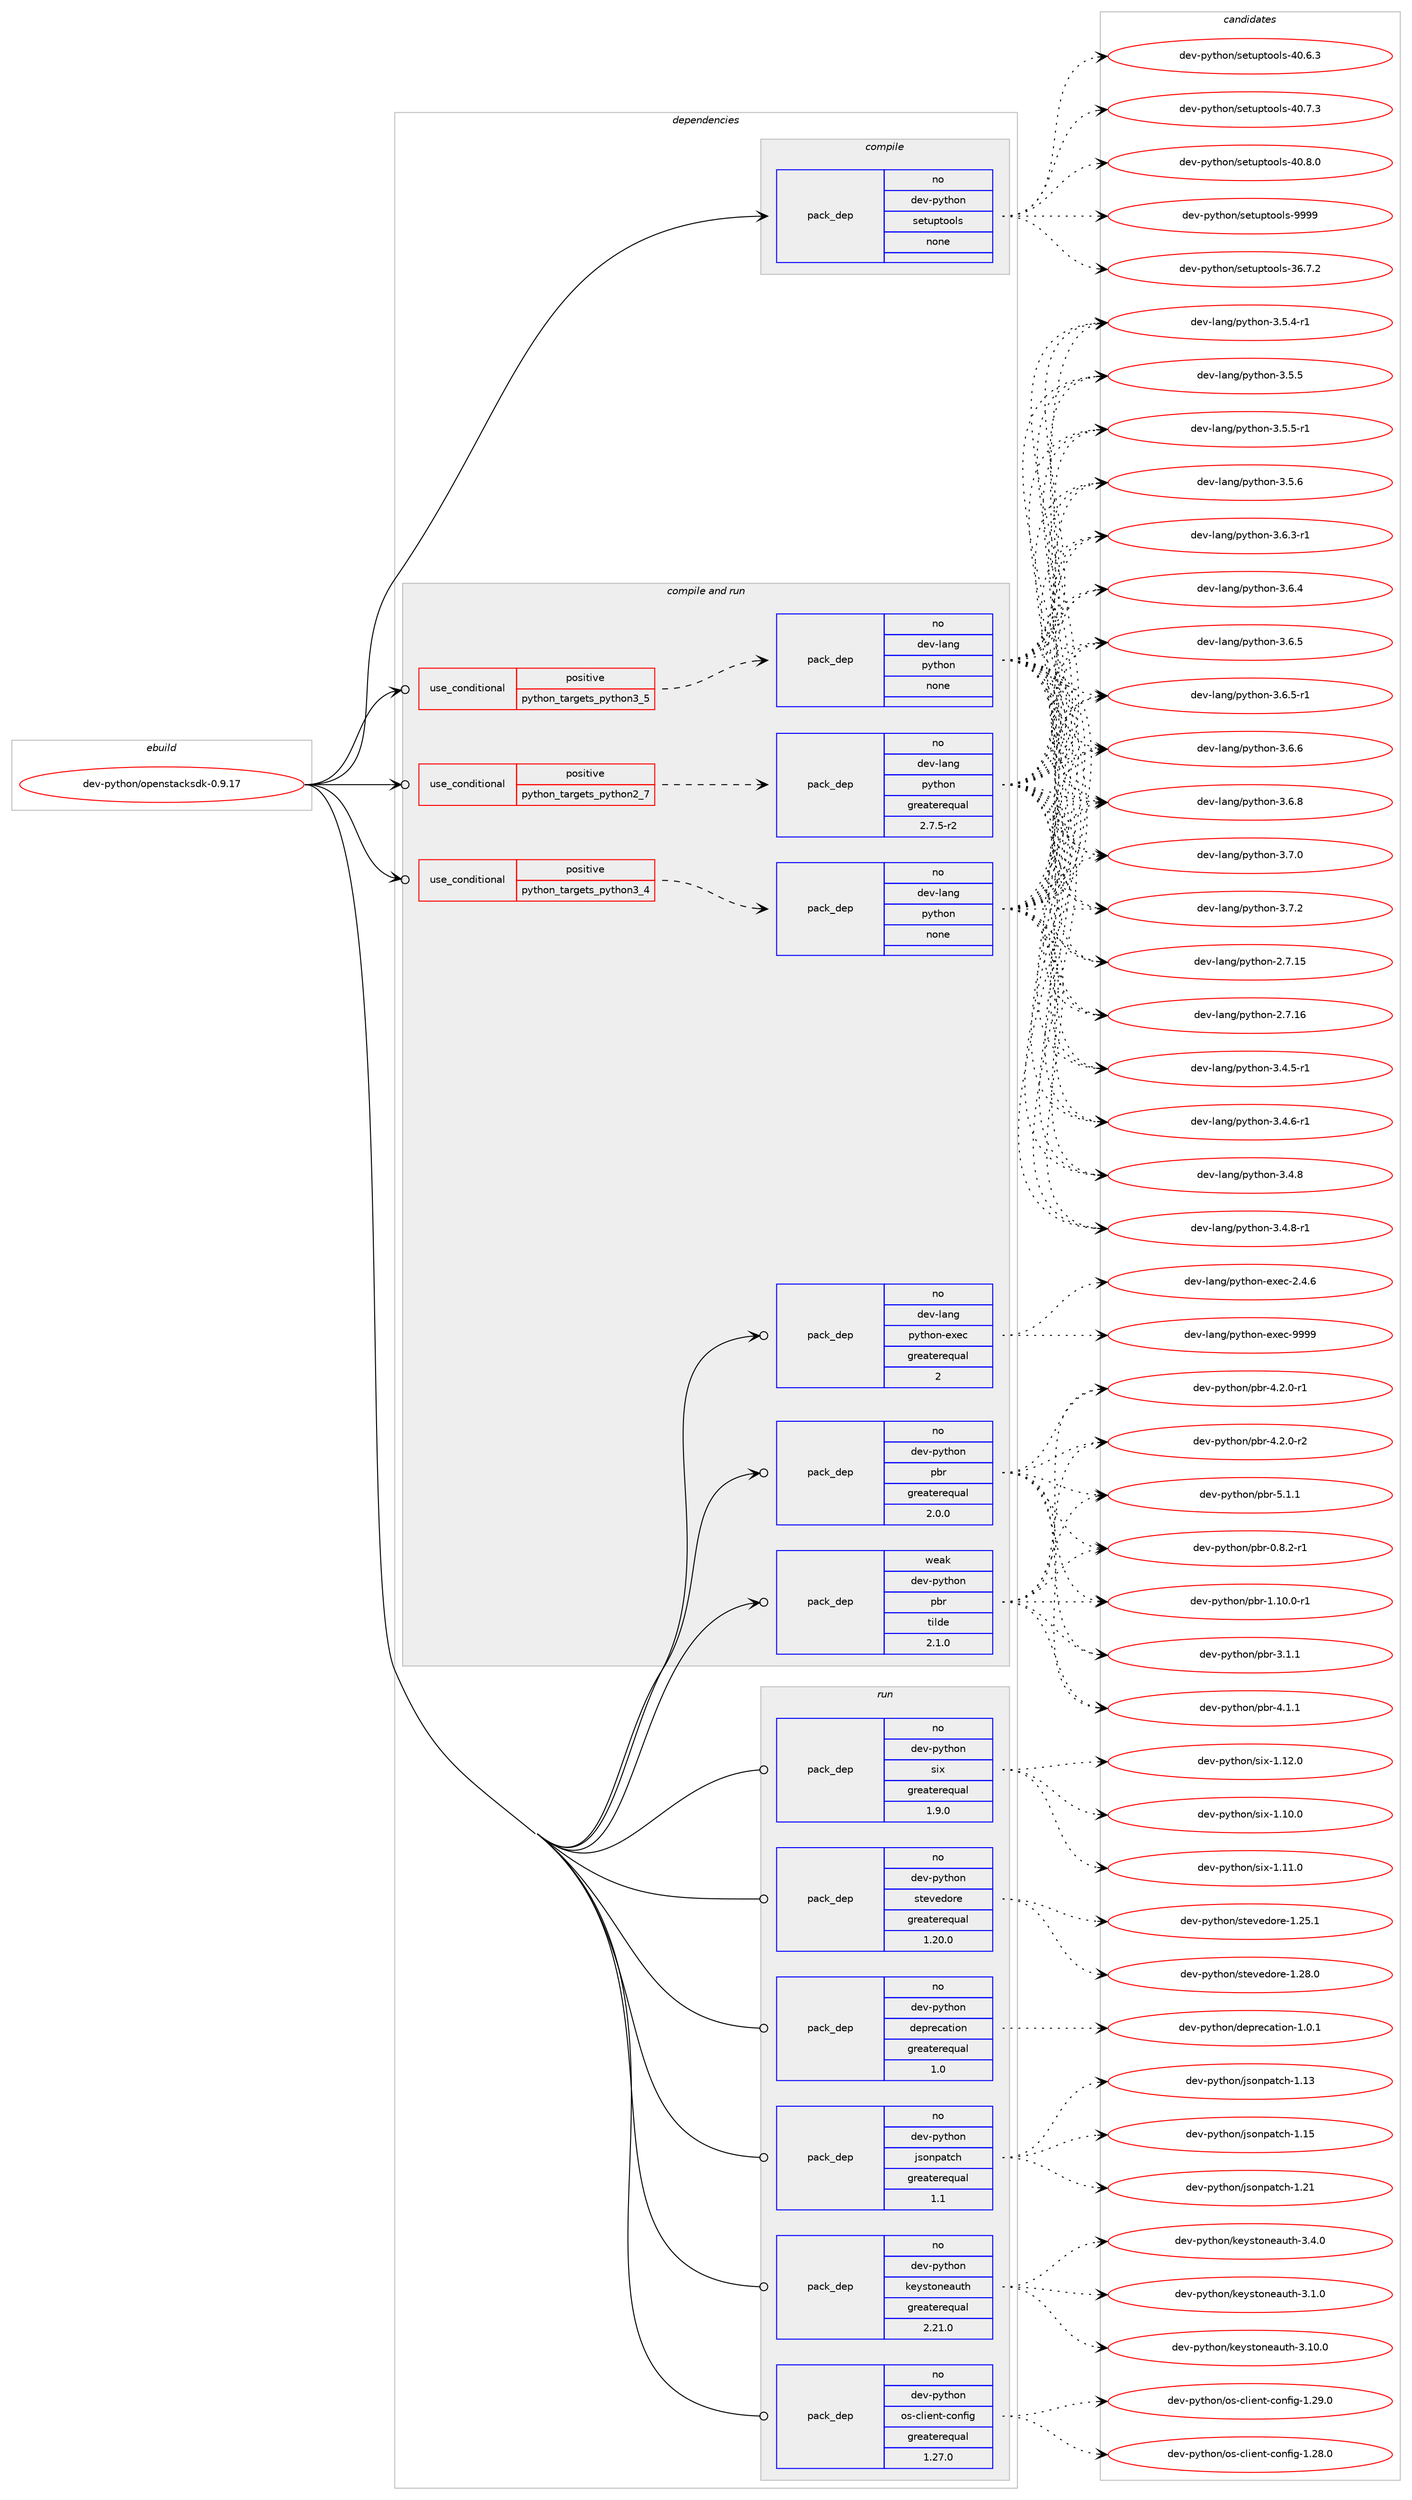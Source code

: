 digraph prolog {

# *************
# Graph options
# *************

newrank=true;
concentrate=true;
compound=true;
graph [rankdir=LR,fontname=Helvetica,fontsize=10,ranksep=1.5];#, ranksep=2.5, nodesep=0.2];
edge  [arrowhead=vee];
node  [fontname=Helvetica,fontsize=10];

# **********
# The ebuild
# **********

subgraph cluster_leftcol {
color=gray;
rank=same;
label=<<i>ebuild</i>>;
id [label="dev-python/openstacksdk-0.9.17", color=red, width=4, href="../dev-python/openstacksdk-0.9.17.svg"];
}

# ****************
# The dependencies
# ****************

subgraph cluster_midcol {
color=gray;
label=<<i>dependencies</i>>;
subgraph cluster_compile {
fillcolor="#eeeeee";
style=filled;
label=<<i>compile</i>>;
subgraph pack1020243 {
dependency1422093 [label=<<TABLE BORDER="0" CELLBORDER="1" CELLSPACING="0" CELLPADDING="4" WIDTH="220"><TR><TD ROWSPAN="6" CELLPADDING="30">pack_dep</TD></TR><TR><TD WIDTH="110">no</TD></TR><TR><TD>dev-python</TD></TR><TR><TD>setuptools</TD></TR><TR><TD>none</TD></TR><TR><TD></TD></TR></TABLE>>, shape=none, color=blue];
}
id:e -> dependency1422093:w [weight=20,style="solid",arrowhead="vee"];
}
subgraph cluster_compileandrun {
fillcolor="#eeeeee";
style=filled;
label=<<i>compile and run</i>>;
subgraph cond378573 {
dependency1422094 [label=<<TABLE BORDER="0" CELLBORDER="1" CELLSPACING="0" CELLPADDING="4"><TR><TD ROWSPAN="3" CELLPADDING="10">use_conditional</TD></TR><TR><TD>positive</TD></TR><TR><TD>python_targets_python2_7</TD></TR></TABLE>>, shape=none, color=red];
subgraph pack1020244 {
dependency1422095 [label=<<TABLE BORDER="0" CELLBORDER="1" CELLSPACING="0" CELLPADDING="4" WIDTH="220"><TR><TD ROWSPAN="6" CELLPADDING="30">pack_dep</TD></TR><TR><TD WIDTH="110">no</TD></TR><TR><TD>dev-lang</TD></TR><TR><TD>python</TD></TR><TR><TD>greaterequal</TD></TR><TR><TD>2.7.5-r2</TD></TR></TABLE>>, shape=none, color=blue];
}
dependency1422094:e -> dependency1422095:w [weight=20,style="dashed",arrowhead="vee"];
}
id:e -> dependency1422094:w [weight=20,style="solid",arrowhead="odotvee"];
subgraph cond378574 {
dependency1422096 [label=<<TABLE BORDER="0" CELLBORDER="1" CELLSPACING="0" CELLPADDING="4"><TR><TD ROWSPAN="3" CELLPADDING="10">use_conditional</TD></TR><TR><TD>positive</TD></TR><TR><TD>python_targets_python3_4</TD></TR></TABLE>>, shape=none, color=red];
subgraph pack1020245 {
dependency1422097 [label=<<TABLE BORDER="0" CELLBORDER="1" CELLSPACING="0" CELLPADDING="4" WIDTH="220"><TR><TD ROWSPAN="6" CELLPADDING="30">pack_dep</TD></TR><TR><TD WIDTH="110">no</TD></TR><TR><TD>dev-lang</TD></TR><TR><TD>python</TD></TR><TR><TD>none</TD></TR><TR><TD></TD></TR></TABLE>>, shape=none, color=blue];
}
dependency1422096:e -> dependency1422097:w [weight=20,style="dashed",arrowhead="vee"];
}
id:e -> dependency1422096:w [weight=20,style="solid",arrowhead="odotvee"];
subgraph cond378575 {
dependency1422098 [label=<<TABLE BORDER="0" CELLBORDER="1" CELLSPACING="0" CELLPADDING="4"><TR><TD ROWSPAN="3" CELLPADDING="10">use_conditional</TD></TR><TR><TD>positive</TD></TR><TR><TD>python_targets_python3_5</TD></TR></TABLE>>, shape=none, color=red];
subgraph pack1020246 {
dependency1422099 [label=<<TABLE BORDER="0" CELLBORDER="1" CELLSPACING="0" CELLPADDING="4" WIDTH="220"><TR><TD ROWSPAN="6" CELLPADDING="30">pack_dep</TD></TR><TR><TD WIDTH="110">no</TD></TR><TR><TD>dev-lang</TD></TR><TR><TD>python</TD></TR><TR><TD>none</TD></TR><TR><TD></TD></TR></TABLE>>, shape=none, color=blue];
}
dependency1422098:e -> dependency1422099:w [weight=20,style="dashed",arrowhead="vee"];
}
id:e -> dependency1422098:w [weight=20,style="solid",arrowhead="odotvee"];
subgraph pack1020247 {
dependency1422100 [label=<<TABLE BORDER="0" CELLBORDER="1" CELLSPACING="0" CELLPADDING="4" WIDTH="220"><TR><TD ROWSPAN="6" CELLPADDING="30">pack_dep</TD></TR><TR><TD WIDTH="110">no</TD></TR><TR><TD>dev-lang</TD></TR><TR><TD>python-exec</TD></TR><TR><TD>greaterequal</TD></TR><TR><TD>2</TD></TR></TABLE>>, shape=none, color=blue];
}
id:e -> dependency1422100:w [weight=20,style="solid",arrowhead="odotvee"];
subgraph pack1020248 {
dependency1422101 [label=<<TABLE BORDER="0" CELLBORDER="1" CELLSPACING="0" CELLPADDING="4" WIDTH="220"><TR><TD ROWSPAN="6" CELLPADDING="30">pack_dep</TD></TR><TR><TD WIDTH="110">no</TD></TR><TR><TD>dev-python</TD></TR><TR><TD>pbr</TD></TR><TR><TD>greaterequal</TD></TR><TR><TD>2.0.0</TD></TR></TABLE>>, shape=none, color=blue];
}
id:e -> dependency1422101:w [weight=20,style="solid",arrowhead="odotvee"];
subgraph pack1020249 {
dependency1422102 [label=<<TABLE BORDER="0" CELLBORDER="1" CELLSPACING="0" CELLPADDING="4" WIDTH="220"><TR><TD ROWSPAN="6" CELLPADDING="30">pack_dep</TD></TR><TR><TD WIDTH="110">weak</TD></TR><TR><TD>dev-python</TD></TR><TR><TD>pbr</TD></TR><TR><TD>tilde</TD></TR><TR><TD>2.1.0</TD></TR></TABLE>>, shape=none, color=blue];
}
id:e -> dependency1422102:w [weight=20,style="solid",arrowhead="odotvee"];
}
subgraph cluster_run {
fillcolor="#eeeeee";
style=filled;
label=<<i>run</i>>;
subgraph pack1020250 {
dependency1422103 [label=<<TABLE BORDER="0" CELLBORDER="1" CELLSPACING="0" CELLPADDING="4" WIDTH="220"><TR><TD ROWSPAN="6" CELLPADDING="30">pack_dep</TD></TR><TR><TD WIDTH="110">no</TD></TR><TR><TD>dev-python</TD></TR><TR><TD>deprecation</TD></TR><TR><TD>greaterequal</TD></TR><TR><TD>1.0</TD></TR></TABLE>>, shape=none, color=blue];
}
id:e -> dependency1422103:w [weight=20,style="solid",arrowhead="odot"];
subgraph pack1020251 {
dependency1422104 [label=<<TABLE BORDER="0" CELLBORDER="1" CELLSPACING="0" CELLPADDING="4" WIDTH="220"><TR><TD ROWSPAN="6" CELLPADDING="30">pack_dep</TD></TR><TR><TD WIDTH="110">no</TD></TR><TR><TD>dev-python</TD></TR><TR><TD>jsonpatch</TD></TR><TR><TD>greaterequal</TD></TR><TR><TD>1.1</TD></TR></TABLE>>, shape=none, color=blue];
}
id:e -> dependency1422104:w [weight=20,style="solid",arrowhead="odot"];
subgraph pack1020252 {
dependency1422105 [label=<<TABLE BORDER="0" CELLBORDER="1" CELLSPACING="0" CELLPADDING="4" WIDTH="220"><TR><TD ROWSPAN="6" CELLPADDING="30">pack_dep</TD></TR><TR><TD WIDTH="110">no</TD></TR><TR><TD>dev-python</TD></TR><TR><TD>keystoneauth</TD></TR><TR><TD>greaterequal</TD></TR><TR><TD>2.21.0</TD></TR></TABLE>>, shape=none, color=blue];
}
id:e -> dependency1422105:w [weight=20,style="solid",arrowhead="odot"];
subgraph pack1020253 {
dependency1422106 [label=<<TABLE BORDER="0" CELLBORDER="1" CELLSPACING="0" CELLPADDING="4" WIDTH="220"><TR><TD ROWSPAN="6" CELLPADDING="30">pack_dep</TD></TR><TR><TD WIDTH="110">no</TD></TR><TR><TD>dev-python</TD></TR><TR><TD>os-client-config</TD></TR><TR><TD>greaterequal</TD></TR><TR><TD>1.27.0</TD></TR></TABLE>>, shape=none, color=blue];
}
id:e -> dependency1422106:w [weight=20,style="solid",arrowhead="odot"];
subgraph pack1020254 {
dependency1422107 [label=<<TABLE BORDER="0" CELLBORDER="1" CELLSPACING="0" CELLPADDING="4" WIDTH="220"><TR><TD ROWSPAN="6" CELLPADDING="30">pack_dep</TD></TR><TR><TD WIDTH="110">no</TD></TR><TR><TD>dev-python</TD></TR><TR><TD>six</TD></TR><TR><TD>greaterequal</TD></TR><TR><TD>1.9.0</TD></TR></TABLE>>, shape=none, color=blue];
}
id:e -> dependency1422107:w [weight=20,style="solid",arrowhead="odot"];
subgraph pack1020255 {
dependency1422108 [label=<<TABLE BORDER="0" CELLBORDER="1" CELLSPACING="0" CELLPADDING="4" WIDTH="220"><TR><TD ROWSPAN="6" CELLPADDING="30">pack_dep</TD></TR><TR><TD WIDTH="110">no</TD></TR><TR><TD>dev-python</TD></TR><TR><TD>stevedore</TD></TR><TR><TD>greaterequal</TD></TR><TR><TD>1.20.0</TD></TR></TABLE>>, shape=none, color=blue];
}
id:e -> dependency1422108:w [weight=20,style="solid",arrowhead="odot"];
}
}

# **************
# The candidates
# **************

subgraph cluster_choices {
rank=same;
color=gray;
label=<<i>candidates</i>>;

subgraph choice1020243 {
color=black;
nodesep=1;
choice100101118451121211161041111104711510111611711211611111110811545515446554650 [label="dev-python/setuptools-36.7.2", color=red, width=4,href="../dev-python/setuptools-36.7.2.svg"];
choice100101118451121211161041111104711510111611711211611111110811545524846544651 [label="dev-python/setuptools-40.6.3", color=red, width=4,href="../dev-python/setuptools-40.6.3.svg"];
choice100101118451121211161041111104711510111611711211611111110811545524846554651 [label="dev-python/setuptools-40.7.3", color=red, width=4,href="../dev-python/setuptools-40.7.3.svg"];
choice100101118451121211161041111104711510111611711211611111110811545524846564648 [label="dev-python/setuptools-40.8.0", color=red, width=4,href="../dev-python/setuptools-40.8.0.svg"];
choice10010111845112121116104111110471151011161171121161111111081154557575757 [label="dev-python/setuptools-9999", color=red, width=4,href="../dev-python/setuptools-9999.svg"];
dependency1422093:e -> choice100101118451121211161041111104711510111611711211611111110811545515446554650:w [style=dotted,weight="100"];
dependency1422093:e -> choice100101118451121211161041111104711510111611711211611111110811545524846544651:w [style=dotted,weight="100"];
dependency1422093:e -> choice100101118451121211161041111104711510111611711211611111110811545524846554651:w [style=dotted,weight="100"];
dependency1422093:e -> choice100101118451121211161041111104711510111611711211611111110811545524846564648:w [style=dotted,weight="100"];
dependency1422093:e -> choice10010111845112121116104111110471151011161171121161111111081154557575757:w [style=dotted,weight="100"];
}
subgraph choice1020244 {
color=black;
nodesep=1;
choice10010111845108971101034711212111610411111045504655464953 [label="dev-lang/python-2.7.15", color=red, width=4,href="../dev-lang/python-2.7.15.svg"];
choice10010111845108971101034711212111610411111045504655464954 [label="dev-lang/python-2.7.16", color=red, width=4,href="../dev-lang/python-2.7.16.svg"];
choice1001011184510897110103471121211161041111104551465246534511449 [label="dev-lang/python-3.4.5-r1", color=red, width=4,href="../dev-lang/python-3.4.5-r1.svg"];
choice1001011184510897110103471121211161041111104551465246544511449 [label="dev-lang/python-3.4.6-r1", color=red, width=4,href="../dev-lang/python-3.4.6-r1.svg"];
choice100101118451089711010347112121116104111110455146524656 [label="dev-lang/python-3.4.8", color=red, width=4,href="../dev-lang/python-3.4.8.svg"];
choice1001011184510897110103471121211161041111104551465246564511449 [label="dev-lang/python-3.4.8-r1", color=red, width=4,href="../dev-lang/python-3.4.8-r1.svg"];
choice1001011184510897110103471121211161041111104551465346524511449 [label="dev-lang/python-3.5.4-r1", color=red, width=4,href="../dev-lang/python-3.5.4-r1.svg"];
choice100101118451089711010347112121116104111110455146534653 [label="dev-lang/python-3.5.5", color=red, width=4,href="../dev-lang/python-3.5.5.svg"];
choice1001011184510897110103471121211161041111104551465346534511449 [label="dev-lang/python-3.5.5-r1", color=red, width=4,href="../dev-lang/python-3.5.5-r1.svg"];
choice100101118451089711010347112121116104111110455146534654 [label="dev-lang/python-3.5.6", color=red, width=4,href="../dev-lang/python-3.5.6.svg"];
choice1001011184510897110103471121211161041111104551465446514511449 [label="dev-lang/python-3.6.3-r1", color=red, width=4,href="../dev-lang/python-3.6.3-r1.svg"];
choice100101118451089711010347112121116104111110455146544652 [label="dev-lang/python-3.6.4", color=red, width=4,href="../dev-lang/python-3.6.4.svg"];
choice100101118451089711010347112121116104111110455146544653 [label="dev-lang/python-3.6.5", color=red, width=4,href="../dev-lang/python-3.6.5.svg"];
choice1001011184510897110103471121211161041111104551465446534511449 [label="dev-lang/python-3.6.5-r1", color=red, width=4,href="../dev-lang/python-3.6.5-r1.svg"];
choice100101118451089711010347112121116104111110455146544654 [label="dev-lang/python-3.6.6", color=red, width=4,href="../dev-lang/python-3.6.6.svg"];
choice100101118451089711010347112121116104111110455146544656 [label="dev-lang/python-3.6.8", color=red, width=4,href="../dev-lang/python-3.6.8.svg"];
choice100101118451089711010347112121116104111110455146554648 [label="dev-lang/python-3.7.0", color=red, width=4,href="../dev-lang/python-3.7.0.svg"];
choice100101118451089711010347112121116104111110455146554650 [label="dev-lang/python-3.7.2", color=red, width=4,href="../dev-lang/python-3.7.2.svg"];
dependency1422095:e -> choice10010111845108971101034711212111610411111045504655464953:w [style=dotted,weight="100"];
dependency1422095:e -> choice10010111845108971101034711212111610411111045504655464954:w [style=dotted,weight="100"];
dependency1422095:e -> choice1001011184510897110103471121211161041111104551465246534511449:w [style=dotted,weight="100"];
dependency1422095:e -> choice1001011184510897110103471121211161041111104551465246544511449:w [style=dotted,weight="100"];
dependency1422095:e -> choice100101118451089711010347112121116104111110455146524656:w [style=dotted,weight="100"];
dependency1422095:e -> choice1001011184510897110103471121211161041111104551465246564511449:w [style=dotted,weight="100"];
dependency1422095:e -> choice1001011184510897110103471121211161041111104551465346524511449:w [style=dotted,weight="100"];
dependency1422095:e -> choice100101118451089711010347112121116104111110455146534653:w [style=dotted,weight="100"];
dependency1422095:e -> choice1001011184510897110103471121211161041111104551465346534511449:w [style=dotted,weight="100"];
dependency1422095:e -> choice100101118451089711010347112121116104111110455146534654:w [style=dotted,weight="100"];
dependency1422095:e -> choice1001011184510897110103471121211161041111104551465446514511449:w [style=dotted,weight="100"];
dependency1422095:e -> choice100101118451089711010347112121116104111110455146544652:w [style=dotted,weight="100"];
dependency1422095:e -> choice100101118451089711010347112121116104111110455146544653:w [style=dotted,weight="100"];
dependency1422095:e -> choice1001011184510897110103471121211161041111104551465446534511449:w [style=dotted,weight="100"];
dependency1422095:e -> choice100101118451089711010347112121116104111110455146544654:w [style=dotted,weight="100"];
dependency1422095:e -> choice100101118451089711010347112121116104111110455146544656:w [style=dotted,weight="100"];
dependency1422095:e -> choice100101118451089711010347112121116104111110455146554648:w [style=dotted,weight="100"];
dependency1422095:e -> choice100101118451089711010347112121116104111110455146554650:w [style=dotted,weight="100"];
}
subgraph choice1020245 {
color=black;
nodesep=1;
choice10010111845108971101034711212111610411111045504655464953 [label="dev-lang/python-2.7.15", color=red, width=4,href="../dev-lang/python-2.7.15.svg"];
choice10010111845108971101034711212111610411111045504655464954 [label="dev-lang/python-2.7.16", color=red, width=4,href="../dev-lang/python-2.7.16.svg"];
choice1001011184510897110103471121211161041111104551465246534511449 [label="dev-lang/python-3.4.5-r1", color=red, width=4,href="../dev-lang/python-3.4.5-r1.svg"];
choice1001011184510897110103471121211161041111104551465246544511449 [label="dev-lang/python-3.4.6-r1", color=red, width=4,href="../dev-lang/python-3.4.6-r1.svg"];
choice100101118451089711010347112121116104111110455146524656 [label="dev-lang/python-3.4.8", color=red, width=4,href="../dev-lang/python-3.4.8.svg"];
choice1001011184510897110103471121211161041111104551465246564511449 [label="dev-lang/python-3.4.8-r1", color=red, width=4,href="../dev-lang/python-3.4.8-r1.svg"];
choice1001011184510897110103471121211161041111104551465346524511449 [label="dev-lang/python-3.5.4-r1", color=red, width=4,href="../dev-lang/python-3.5.4-r1.svg"];
choice100101118451089711010347112121116104111110455146534653 [label="dev-lang/python-3.5.5", color=red, width=4,href="../dev-lang/python-3.5.5.svg"];
choice1001011184510897110103471121211161041111104551465346534511449 [label="dev-lang/python-3.5.5-r1", color=red, width=4,href="../dev-lang/python-3.5.5-r1.svg"];
choice100101118451089711010347112121116104111110455146534654 [label="dev-lang/python-3.5.6", color=red, width=4,href="../dev-lang/python-3.5.6.svg"];
choice1001011184510897110103471121211161041111104551465446514511449 [label="dev-lang/python-3.6.3-r1", color=red, width=4,href="../dev-lang/python-3.6.3-r1.svg"];
choice100101118451089711010347112121116104111110455146544652 [label="dev-lang/python-3.6.4", color=red, width=4,href="../dev-lang/python-3.6.4.svg"];
choice100101118451089711010347112121116104111110455146544653 [label="dev-lang/python-3.6.5", color=red, width=4,href="../dev-lang/python-3.6.5.svg"];
choice1001011184510897110103471121211161041111104551465446534511449 [label="dev-lang/python-3.6.5-r1", color=red, width=4,href="../dev-lang/python-3.6.5-r1.svg"];
choice100101118451089711010347112121116104111110455146544654 [label="dev-lang/python-3.6.6", color=red, width=4,href="../dev-lang/python-3.6.6.svg"];
choice100101118451089711010347112121116104111110455146544656 [label="dev-lang/python-3.6.8", color=red, width=4,href="../dev-lang/python-3.6.8.svg"];
choice100101118451089711010347112121116104111110455146554648 [label="dev-lang/python-3.7.0", color=red, width=4,href="../dev-lang/python-3.7.0.svg"];
choice100101118451089711010347112121116104111110455146554650 [label="dev-lang/python-3.7.2", color=red, width=4,href="../dev-lang/python-3.7.2.svg"];
dependency1422097:e -> choice10010111845108971101034711212111610411111045504655464953:w [style=dotted,weight="100"];
dependency1422097:e -> choice10010111845108971101034711212111610411111045504655464954:w [style=dotted,weight="100"];
dependency1422097:e -> choice1001011184510897110103471121211161041111104551465246534511449:w [style=dotted,weight="100"];
dependency1422097:e -> choice1001011184510897110103471121211161041111104551465246544511449:w [style=dotted,weight="100"];
dependency1422097:e -> choice100101118451089711010347112121116104111110455146524656:w [style=dotted,weight="100"];
dependency1422097:e -> choice1001011184510897110103471121211161041111104551465246564511449:w [style=dotted,weight="100"];
dependency1422097:e -> choice1001011184510897110103471121211161041111104551465346524511449:w [style=dotted,weight="100"];
dependency1422097:e -> choice100101118451089711010347112121116104111110455146534653:w [style=dotted,weight="100"];
dependency1422097:e -> choice1001011184510897110103471121211161041111104551465346534511449:w [style=dotted,weight="100"];
dependency1422097:e -> choice100101118451089711010347112121116104111110455146534654:w [style=dotted,weight="100"];
dependency1422097:e -> choice1001011184510897110103471121211161041111104551465446514511449:w [style=dotted,weight="100"];
dependency1422097:e -> choice100101118451089711010347112121116104111110455146544652:w [style=dotted,weight="100"];
dependency1422097:e -> choice100101118451089711010347112121116104111110455146544653:w [style=dotted,weight="100"];
dependency1422097:e -> choice1001011184510897110103471121211161041111104551465446534511449:w [style=dotted,weight="100"];
dependency1422097:e -> choice100101118451089711010347112121116104111110455146544654:w [style=dotted,weight="100"];
dependency1422097:e -> choice100101118451089711010347112121116104111110455146544656:w [style=dotted,weight="100"];
dependency1422097:e -> choice100101118451089711010347112121116104111110455146554648:w [style=dotted,weight="100"];
dependency1422097:e -> choice100101118451089711010347112121116104111110455146554650:w [style=dotted,weight="100"];
}
subgraph choice1020246 {
color=black;
nodesep=1;
choice10010111845108971101034711212111610411111045504655464953 [label="dev-lang/python-2.7.15", color=red, width=4,href="../dev-lang/python-2.7.15.svg"];
choice10010111845108971101034711212111610411111045504655464954 [label="dev-lang/python-2.7.16", color=red, width=4,href="../dev-lang/python-2.7.16.svg"];
choice1001011184510897110103471121211161041111104551465246534511449 [label="dev-lang/python-3.4.5-r1", color=red, width=4,href="../dev-lang/python-3.4.5-r1.svg"];
choice1001011184510897110103471121211161041111104551465246544511449 [label="dev-lang/python-3.4.6-r1", color=red, width=4,href="../dev-lang/python-3.4.6-r1.svg"];
choice100101118451089711010347112121116104111110455146524656 [label="dev-lang/python-3.4.8", color=red, width=4,href="../dev-lang/python-3.4.8.svg"];
choice1001011184510897110103471121211161041111104551465246564511449 [label="dev-lang/python-3.4.8-r1", color=red, width=4,href="../dev-lang/python-3.4.8-r1.svg"];
choice1001011184510897110103471121211161041111104551465346524511449 [label="dev-lang/python-3.5.4-r1", color=red, width=4,href="../dev-lang/python-3.5.4-r1.svg"];
choice100101118451089711010347112121116104111110455146534653 [label="dev-lang/python-3.5.5", color=red, width=4,href="../dev-lang/python-3.5.5.svg"];
choice1001011184510897110103471121211161041111104551465346534511449 [label="dev-lang/python-3.5.5-r1", color=red, width=4,href="../dev-lang/python-3.5.5-r1.svg"];
choice100101118451089711010347112121116104111110455146534654 [label="dev-lang/python-3.5.6", color=red, width=4,href="../dev-lang/python-3.5.6.svg"];
choice1001011184510897110103471121211161041111104551465446514511449 [label="dev-lang/python-3.6.3-r1", color=red, width=4,href="../dev-lang/python-3.6.3-r1.svg"];
choice100101118451089711010347112121116104111110455146544652 [label="dev-lang/python-3.6.4", color=red, width=4,href="../dev-lang/python-3.6.4.svg"];
choice100101118451089711010347112121116104111110455146544653 [label="dev-lang/python-3.6.5", color=red, width=4,href="../dev-lang/python-3.6.5.svg"];
choice1001011184510897110103471121211161041111104551465446534511449 [label="dev-lang/python-3.6.5-r1", color=red, width=4,href="../dev-lang/python-3.6.5-r1.svg"];
choice100101118451089711010347112121116104111110455146544654 [label="dev-lang/python-3.6.6", color=red, width=4,href="../dev-lang/python-3.6.6.svg"];
choice100101118451089711010347112121116104111110455146544656 [label="dev-lang/python-3.6.8", color=red, width=4,href="../dev-lang/python-3.6.8.svg"];
choice100101118451089711010347112121116104111110455146554648 [label="dev-lang/python-3.7.0", color=red, width=4,href="../dev-lang/python-3.7.0.svg"];
choice100101118451089711010347112121116104111110455146554650 [label="dev-lang/python-3.7.2", color=red, width=4,href="../dev-lang/python-3.7.2.svg"];
dependency1422099:e -> choice10010111845108971101034711212111610411111045504655464953:w [style=dotted,weight="100"];
dependency1422099:e -> choice10010111845108971101034711212111610411111045504655464954:w [style=dotted,weight="100"];
dependency1422099:e -> choice1001011184510897110103471121211161041111104551465246534511449:w [style=dotted,weight="100"];
dependency1422099:e -> choice1001011184510897110103471121211161041111104551465246544511449:w [style=dotted,weight="100"];
dependency1422099:e -> choice100101118451089711010347112121116104111110455146524656:w [style=dotted,weight="100"];
dependency1422099:e -> choice1001011184510897110103471121211161041111104551465246564511449:w [style=dotted,weight="100"];
dependency1422099:e -> choice1001011184510897110103471121211161041111104551465346524511449:w [style=dotted,weight="100"];
dependency1422099:e -> choice100101118451089711010347112121116104111110455146534653:w [style=dotted,weight="100"];
dependency1422099:e -> choice1001011184510897110103471121211161041111104551465346534511449:w [style=dotted,weight="100"];
dependency1422099:e -> choice100101118451089711010347112121116104111110455146534654:w [style=dotted,weight="100"];
dependency1422099:e -> choice1001011184510897110103471121211161041111104551465446514511449:w [style=dotted,weight="100"];
dependency1422099:e -> choice100101118451089711010347112121116104111110455146544652:w [style=dotted,weight="100"];
dependency1422099:e -> choice100101118451089711010347112121116104111110455146544653:w [style=dotted,weight="100"];
dependency1422099:e -> choice1001011184510897110103471121211161041111104551465446534511449:w [style=dotted,weight="100"];
dependency1422099:e -> choice100101118451089711010347112121116104111110455146544654:w [style=dotted,weight="100"];
dependency1422099:e -> choice100101118451089711010347112121116104111110455146544656:w [style=dotted,weight="100"];
dependency1422099:e -> choice100101118451089711010347112121116104111110455146554648:w [style=dotted,weight="100"];
dependency1422099:e -> choice100101118451089711010347112121116104111110455146554650:w [style=dotted,weight="100"];
}
subgraph choice1020247 {
color=black;
nodesep=1;
choice1001011184510897110103471121211161041111104510112010199455046524654 [label="dev-lang/python-exec-2.4.6", color=red, width=4,href="../dev-lang/python-exec-2.4.6.svg"];
choice10010111845108971101034711212111610411111045101120101994557575757 [label="dev-lang/python-exec-9999", color=red, width=4,href="../dev-lang/python-exec-9999.svg"];
dependency1422100:e -> choice1001011184510897110103471121211161041111104510112010199455046524654:w [style=dotted,weight="100"];
dependency1422100:e -> choice10010111845108971101034711212111610411111045101120101994557575757:w [style=dotted,weight="100"];
}
subgraph choice1020248 {
color=black;
nodesep=1;
choice1001011184511212111610411111047112981144548465646504511449 [label="dev-python/pbr-0.8.2-r1", color=red, width=4,href="../dev-python/pbr-0.8.2-r1.svg"];
choice100101118451121211161041111104711298114454946494846484511449 [label="dev-python/pbr-1.10.0-r1", color=red, width=4,href="../dev-python/pbr-1.10.0-r1.svg"];
choice100101118451121211161041111104711298114455146494649 [label="dev-python/pbr-3.1.1", color=red, width=4,href="../dev-python/pbr-3.1.1.svg"];
choice100101118451121211161041111104711298114455246494649 [label="dev-python/pbr-4.1.1", color=red, width=4,href="../dev-python/pbr-4.1.1.svg"];
choice1001011184511212111610411111047112981144552465046484511449 [label="dev-python/pbr-4.2.0-r1", color=red, width=4,href="../dev-python/pbr-4.2.0-r1.svg"];
choice1001011184511212111610411111047112981144552465046484511450 [label="dev-python/pbr-4.2.0-r2", color=red, width=4,href="../dev-python/pbr-4.2.0-r2.svg"];
choice100101118451121211161041111104711298114455346494649 [label="dev-python/pbr-5.1.1", color=red, width=4,href="../dev-python/pbr-5.1.1.svg"];
dependency1422101:e -> choice1001011184511212111610411111047112981144548465646504511449:w [style=dotted,weight="100"];
dependency1422101:e -> choice100101118451121211161041111104711298114454946494846484511449:w [style=dotted,weight="100"];
dependency1422101:e -> choice100101118451121211161041111104711298114455146494649:w [style=dotted,weight="100"];
dependency1422101:e -> choice100101118451121211161041111104711298114455246494649:w [style=dotted,weight="100"];
dependency1422101:e -> choice1001011184511212111610411111047112981144552465046484511449:w [style=dotted,weight="100"];
dependency1422101:e -> choice1001011184511212111610411111047112981144552465046484511450:w [style=dotted,weight="100"];
dependency1422101:e -> choice100101118451121211161041111104711298114455346494649:w [style=dotted,weight="100"];
}
subgraph choice1020249 {
color=black;
nodesep=1;
choice1001011184511212111610411111047112981144548465646504511449 [label="dev-python/pbr-0.8.2-r1", color=red, width=4,href="../dev-python/pbr-0.8.2-r1.svg"];
choice100101118451121211161041111104711298114454946494846484511449 [label="dev-python/pbr-1.10.0-r1", color=red, width=4,href="../dev-python/pbr-1.10.0-r1.svg"];
choice100101118451121211161041111104711298114455146494649 [label="dev-python/pbr-3.1.1", color=red, width=4,href="../dev-python/pbr-3.1.1.svg"];
choice100101118451121211161041111104711298114455246494649 [label="dev-python/pbr-4.1.1", color=red, width=4,href="../dev-python/pbr-4.1.1.svg"];
choice1001011184511212111610411111047112981144552465046484511449 [label="dev-python/pbr-4.2.0-r1", color=red, width=4,href="../dev-python/pbr-4.2.0-r1.svg"];
choice1001011184511212111610411111047112981144552465046484511450 [label="dev-python/pbr-4.2.0-r2", color=red, width=4,href="../dev-python/pbr-4.2.0-r2.svg"];
choice100101118451121211161041111104711298114455346494649 [label="dev-python/pbr-5.1.1", color=red, width=4,href="../dev-python/pbr-5.1.1.svg"];
dependency1422102:e -> choice1001011184511212111610411111047112981144548465646504511449:w [style=dotted,weight="100"];
dependency1422102:e -> choice100101118451121211161041111104711298114454946494846484511449:w [style=dotted,weight="100"];
dependency1422102:e -> choice100101118451121211161041111104711298114455146494649:w [style=dotted,weight="100"];
dependency1422102:e -> choice100101118451121211161041111104711298114455246494649:w [style=dotted,weight="100"];
dependency1422102:e -> choice1001011184511212111610411111047112981144552465046484511449:w [style=dotted,weight="100"];
dependency1422102:e -> choice1001011184511212111610411111047112981144552465046484511450:w [style=dotted,weight="100"];
dependency1422102:e -> choice100101118451121211161041111104711298114455346494649:w [style=dotted,weight="100"];
}
subgraph choice1020250 {
color=black;
nodesep=1;
choice10010111845112121116104111110471001011121141019997116105111110454946484649 [label="dev-python/deprecation-1.0.1", color=red, width=4,href="../dev-python/deprecation-1.0.1.svg"];
dependency1422103:e -> choice10010111845112121116104111110471001011121141019997116105111110454946484649:w [style=dotted,weight="100"];
}
subgraph choice1020251 {
color=black;
nodesep=1;
choice100101118451121211161041111104710611511111011297116991044549464951 [label="dev-python/jsonpatch-1.13", color=red, width=4,href="../dev-python/jsonpatch-1.13.svg"];
choice100101118451121211161041111104710611511111011297116991044549464953 [label="dev-python/jsonpatch-1.15", color=red, width=4,href="../dev-python/jsonpatch-1.15.svg"];
choice100101118451121211161041111104710611511111011297116991044549465049 [label="dev-python/jsonpatch-1.21", color=red, width=4,href="../dev-python/jsonpatch-1.21.svg"];
dependency1422104:e -> choice100101118451121211161041111104710611511111011297116991044549464951:w [style=dotted,weight="100"];
dependency1422104:e -> choice100101118451121211161041111104710611511111011297116991044549464953:w [style=dotted,weight="100"];
dependency1422104:e -> choice100101118451121211161041111104710611511111011297116991044549465049:w [style=dotted,weight="100"];
}
subgraph choice1020252 {
color=black;
nodesep=1;
choice100101118451121211161041111104710710112111511611111010197117116104455146494648 [label="dev-python/keystoneauth-3.1.0", color=red, width=4,href="../dev-python/keystoneauth-3.1.0.svg"];
choice10010111845112121116104111110471071011211151161111101019711711610445514649484648 [label="dev-python/keystoneauth-3.10.0", color=red, width=4,href="../dev-python/keystoneauth-3.10.0.svg"];
choice100101118451121211161041111104710710112111511611111010197117116104455146524648 [label="dev-python/keystoneauth-3.4.0", color=red, width=4,href="../dev-python/keystoneauth-3.4.0.svg"];
dependency1422105:e -> choice100101118451121211161041111104710710112111511611111010197117116104455146494648:w [style=dotted,weight="100"];
dependency1422105:e -> choice10010111845112121116104111110471071011211151161111101019711711610445514649484648:w [style=dotted,weight="100"];
dependency1422105:e -> choice100101118451121211161041111104710710112111511611111010197117116104455146524648:w [style=dotted,weight="100"];
}
subgraph choice1020253 {
color=black;
nodesep=1;
choice10010111845112121116104111110471111154599108105101110116459911111010210510345494650564648 [label="dev-python/os-client-config-1.28.0", color=red, width=4,href="../dev-python/os-client-config-1.28.0.svg"];
choice10010111845112121116104111110471111154599108105101110116459911111010210510345494650574648 [label="dev-python/os-client-config-1.29.0", color=red, width=4,href="../dev-python/os-client-config-1.29.0.svg"];
dependency1422106:e -> choice10010111845112121116104111110471111154599108105101110116459911111010210510345494650564648:w [style=dotted,weight="100"];
dependency1422106:e -> choice10010111845112121116104111110471111154599108105101110116459911111010210510345494650574648:w [style=dotted,weight="100"];
}
subgraph choice1020254 {
color=black;
nodesep=1;
choice100101118451121211161041111104711510512045494649484648 [label="dev-python/six-1.10.0", color=red, width=4,href="../dev-python/six-1.10.0.svg"];
choice100101118451121211161041111104711510512045494649494648 [label="dev-python/six-1.11.0", color=red, width=4,href="../dev-python/six-1.11.0.svg"];
choice100101118451121211161041111104711510512045494649504648 [label="dev-python/six-1.12.0", color=red, width=4,href="../dev-python/six-1.12.0.svg"];
dependency1422107:e -> choice100101118451121211161041111104711510512045494649484648:w [style=dotted,weight="100"];
dependency1422107:e -> choice100101118451121211161041111104711510512045494649494648:w [style=dotted,weight="100"];
dependency1422107:e -> choice100101118451121211161041111104711510512045494649504648:w [style=dotted,weight="100"];
}
subgraph choice1020255 {
color=black;
nodesep=1;
choice100101118451121211161041111104711511610111810110011111410145494650534649 [label="dev-python/stevedore-1.25.1", color=red, width=4,href="../dev-python/stevedore-1.25.1.svg"];
choice100101118451121211161041111104711511610111810110011111410145494650564648 [label="dev-python/stevedore-1.28.0", color=red, width=4,href="../dev-python/stevedore-1.28.0.svg"];
dependency1422108:e -> choice100101118451121211161041111104711511610111810110011111410145494650534649:w [style=dotted,weight="100"];
dependency1422108:e -> choice100101118451121211161041111104711511610111810110011111410145494650564648:w [style=dotted,weight="100"];
}
}

}
